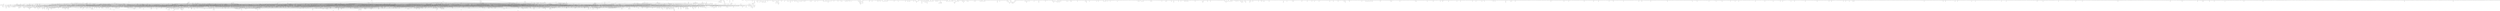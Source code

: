 graph graph_4101n_3001e {
  1;
  2;
  3;
  4;
  5;
  6;
  7;
  8;
  9;
  10;
  11;
  12;
  13;
  14;
  15;
  16;
  17;
  18;
  19;
  20;
  21;
  22;
  23;
  24;
  25;
  26;
  27;
  28;
  29;
  30;
  31;
  32;
  33;
  34;
  35;
  36;
  37;
  38;
  39;
  40;
  41;
  42;
  43;
  44;
  45;
  46;
  47;
  48;
  49;
  50;
  51;
  52;
  53;
  54;
  55;
  56;
  57;
  58;
  59;
  60;
  61;
  62;
  63;
  64;
  65;
  66;
  67;
  68;
  69;
  70;
  71;
  72;
  73;
  74;
  75;
  76;
  77;
  78;
  79;
  80;
  81;
  82;
  83;
  84;
  85;
  86;
  87;
  88;
  89;
  90;
  91;
  92;
  93;
  94;
  95;
  96;
  97;
  98;
  99;
  100;
  101;
  102;
  103;
  104;
  105;
  106;
  107;
  108;
  109;
  110;
  111;
  112;
  113;
  114;
  115;
  116;
  117;
  118;
  119;
  120;
  121;
  122;
  123;
  124;
  125;
  126;
  127;
  128;
  129;
  130;
  131;
  132;
  133;
  134;
  135;
  136;
  137;
  138;
  139;
  140;
  141;
  142;
  143;
  144;
  145;
  146;
  147;
  148;
  149;
  150;
  151;
  152;
  153;
  154;
  155;
  156;
  157;
  158;
  159;
  160;
  161;
  162;
  163;
  164;
  165;
  166;
  167;
  168;
  169;
  170;
  171;
  172;
  173;
  174;
  175;
  176;
  177;
  178;
  179;
  180;
  181;
  182;
  183;
  184;
  185;
  186;
  187;
  188;
  189;
  190;
  191;
  192;
  193;
  194;
  195;
  196;
  197;
  198;
  199;
  200;
  201;
  202;
  203;
  204;
  205;
  206;
  207;
  208;
  209;
  210;
  211;
  212;
  213;
  214;
  215;
  216;
  217;
  218;
  219;
  220;
  221;
  222;
  223;
  224;
  225;
  226;
  227;
  228;
  229;
  230;
  231;
  232;
  233;
  234;
  235;
  236;
  237;
  238;
  239;
  240;
  241;
  242;
  243;
  244;
  245;
  246;
  247;
  248;
  249;
  250;
  251;
  252;
  253;
  254;
  255;
  256;
  257;
  258;
  259;
  260;
  261;
  262;
  263;
  264;
  265;
  266;
  267;
  268;
  269;
  270;
  271;
  272;
  273;
  274;
  275;
  276;
  277;
  278;
  279;
  280;
  281;
  282;
  283;
  284;
  285;
  286;
  287;
  288;
  289;
  290;
  291;
  292;
  293;
  294;
  295;
  296;
  297;
  298;
  299;
  300;
  301;
  302;
  303;
  304;
  305;
  306;
  307;
  308;
  309;
  310;
  311;
  312;
  313;
  314;
  315;
  316;
  317;
  318;
  319;
  320;
  321;
  322;
  323;
  324;
  325;
  326;
  327;
  328;
  329;
  330;
  331;
  332;
  333;
  334;
  335;
  336;
  337;
  338;
  339;
  340;
  341;
  342;
  343;
  344;
  345;
  346;
  347;
  348;
  349;
  350;
  351;
  352;
  353;
  354;
  355;
  356;
  357;
  358;
  359;
  360;
  361;
  362;
  363;
  364;
  365;
  366;
  367;
  368;
  369;
  370;
  371;
  372;
  373;
  374;
  375;
  376;
  377;
  378;
  379;
  380;
  381;
  382;
  383;
  384;
  385;
  386;
  387;
  388;
  389;
  390;
  391;
  392;
  393;
  394;
  395;
  396;
  397;
  398;
  399;
  400;
  401;
  402;
  403;
  404;
  405;
  406;
  407;
  408;
  409;
  410;
  411;
  412;
  413;
  414;
  415;
  416;
  417;
  418;
  419;
  420;
  421;
  422;
  423;
  424;
  425;
  426;
  427;
  428;
  429;
  430;
  431;
  432;
  433;
  434;
  435;
  436;
  437;
  438;
  439;
  440;
  441;
  442;
  443;
  444;
  445;
  446;
  447;
  448;
  449;
  450;
  451;
  452;
  453;
  454;
  455;
  456;
  457;
  458;
  459;
  460;
  461;
  462;
  463;
  464;
  465;
  466;
  467;
  468;
  469;
  470;
  471;
  472;
  473;
  474;
  475;
  476;
  477;
  478;
  479;
  480;
  481;
  482;
  483;
  484;
  485;
  486;
  487;
  488;
  489;
  490;
  491;
  492;
  493;
  494;
  495;
  496;
  497;
  498;
  499;
  500;
  501;
  502;
  503;
  504;
  505;
  506;
  507;
  508;
  509;
  510;
  511;
  512;
  513;
  514;
  515;
  516;
  517;
  518;
  519;
  520;
  521;
  522;
  523;
  524;
  525;
  526;
  527;
  528;
  529;
  530;
  531;
  532;
  533;
  534;
  535;
  536;
  537;
  538;
  539;
  540;
  541;
  542;
  543;
  544;
  545;
  546;
  547;
  548;
  549;
  550;
  551;
  552;
  553;
  554;
  555;
  556;
  557;
  558;
  559;
  560;
  561;
  562;
  563;
  564;
  565;
  566;
  567;
  568;
  569;
  570;
  571;
  572;
  573;
  574;
  575;
  576;
  577;
  578;
  579;
  580;
  581;
  582;
  583;
  584;
  585;
  586;
  587;
  588;
  589;
  590;
  591;
  592;
  593;
  594;
  595;
  596;
  597;
  598;
  599;
  600;
  601;
  602;
  603;
  604;
  605;
  606;
  607;
  608;
  609;
  610;
  611;
  612;
  613;
  614;
  615;
  616;
  617;
  618;
  619;
  620;
  621;
  622;
  623;
  624;
  625;
  626;
  627;
  628;
  629;
  630;
  631;
  632;
  633;
  634;
  635;
  636;
  637;
  638;
  639;
  640;
  641;
  642;
  643;
  644;
  645;
  646;
  647;
  648;
  649;
  650;
  651;
  652;
  653;
  654;
  655;
  656;
  657;
  658;
  659;
  660;
  661;
  662;
  663;
  664;
  665;
  666;
  667;
  668;
  669;
  670;
  671;
  672;
  673;
  674;
  675;
  676;
  677;
  678;
  679;
  680;
  681;
  682;
  683;
  684;
  685;
  686;
  687;
  688;
  689;
  690;
  691;
  692;
  693;
  694;
  695;
  696;
  697;
  698;
  699;
  700;
  701;
  702;
  703;
  704;
  705;
  706;
  707;
  708;
  709;
  710;
  711;
  712;
  713;
  714;
  715;
  716;
  717;
  718;
  719;
  720;
  721;
  722;
  723;
  724;
  725;
  726;
  727;
  728;
  729;
  730;
  731;
  732;
  733;
  734;
  735;
  736;
  737;
  738;
  739;
  740;
  741;
  742;
  743;
  744;
  745;
  746;
  747;
  748;
  749;
  750;
  751;
  752;
  753;
  754;
  755;
  756;
  757;
  758;
  759;
  760;
  761;
  762;
  763;
  764;
  765;
  766;
  767;
  768;
  769;
  770;
  771;
  772;
  773;
  774;
  775;
  776;
  777;
  778;
  779;
  780;
  781;
  782;
  783;
  784;
  785;
  786;
  787;
  788;
  789;
  790;
  791;
  792;
  793;
  794;
  795;
  796;
  797;
  798;
  799;
  800;
  801;
  802;
  803;
  804;
  805;
  806;
  807;
  808;
  809;
  810;
  811;
  812;
  813;
  814;
  815;
  816;
  817;
  818;
  819;
  820;
  821;
  822;
  823;
  824;
  825;
  826;
  827;
  828;
  829;
  830;
  831;
  832;
  833;
  834;
  835;
  836;
  837;
  838;
  839;
  840;
  841;
  842;
  843;
  844;
  845;
  846;
  847;
  848;
  849;
  850;
  851;
  852;
  853;
  854;
  855;
  856;
  857;
  858;
  859;
  860;
  861;
  862;
  863;
  864;
  865;
  866;
  867;
  868;
  869;
  870;
  871;
  872;
  873;
  874;
  875;
  876;
  877;
  878;
  879;
  880;
  881;
  882;
  883;
  884;
  885;
  886;
  887;
  888;
  889;
  890;
  891;
  892;
  893;
  894;
  895;
  896;
  897;
  898;
  899;
  900;
  901;
  902;
  903;
  904;
  905;
  906;
  907;
  908;
  909;
  910;
  911;
  912;
  913;
  914;
  915;
  916;
  917;
  918;
  919;
  920;
  921;
  922;
  923;
  924;
  925;
  926;
  927;
  928;
  929;
  930;
  931;
  932;
  933;
  934;
  935;
  936;
  937;
  938;
  939;
  940;
  941;
  942;
  943;
  944;
  945;
  946;
  947;
  948;
  949;
  950;
  951;
  952;
  953;
  954;
  955;
  956;
  957;
  958;
  959;
  960;
  961;
  962;
  963;
  964;
  965;
  966;
  967;
  968;
  969;
  970;
  971;
  972;
  973;
  974;
  975;
  976;
  977;
  978;
  979;
  980;
  981;
  982;
  983;
  984;
  985;
  986;
  987;
  988;
  989;
  990;
  991;
  992;
  993;
  994;
  995;
  996;
  997;
  998;
  999;
  1000;
  1001;
  1002;
  1003;
  1004;
  1005;
  1006;
  1007;
  1008;
  1009;
  1010;
  1011;
  1012;
  1013;
  1014;
  1015;
  1016;
  1017;
  1018;
  1019;
  1020;
  1021;
  1022;
  1023;
  1024;
  1025;
  1026;
  1027;
  1028;
  1029;
  1030;
  1031;
  1032;
  1033;
  1034;
  1035;
  1036;
  1037;
  1038;
  1039;
  1040;
  1041;
  1042;
  1043;
  1044;
  1045;
  1046;
  1047;
  1048;
  1049;
  1050;
  1051;
  1052;
  1053;
  1054;
  1055;
  1056;
  1057;
  1058;
  1059;
  1060;
  1061;
  1062;
  1063;
  1064;
  1065;
  1066;
  1067;
  1068;
  1069;
  1070;
  1071;
  1072;
  1073;
  1074;
  1075;
  1076;
  1077;
  1078;
  1079;
  1080;
  1081;
  1082;
  1083;
  1084;
  1085;
  1086;
  1087;
  1088;
  1089;
  1090;
  1091;
  1092;
  1093;
  1094;
  1095;
  1096;
  1097;
  1098;
  1099;
  1100;
  1101;
  1102;
  1103;
  1104;
  1105;
  1106;
  1107;
  1108;
  1109;
  1110;
  1111;
  1112;
  1113;
  1114;
  1115;
  1116;
  1117;
  1118;
  1119;
  1120;
  1121;
  1122;
  1123;
  1124;
  1125;
  1126;
  1127;
  1128;
  1129;
  1130;
  1131;
  1132;
  1133;
  1134;
  1135;
  1136;
  1137;
  1138;
  1139;
  1140;
  1141;
  1142;
  1143;
  1144;
  1145;
  1146;
  1147;
  1148;
  1149;
  1150;
  1151;
  1152;
  1153;
  1154;
  1155;
  1156;
  1157;
  1158;
  1159;
  1160;
  1161;
  1162;
  1163;
  1164;
  1165;
  1166;
  1167;
  1168;
  1169;
  1170;
  1171;
  1172;
  1173;
  1174;
  1175;
  1176;
  1177;
  1178;
  1179;
  1180;
  1181;
  1182;
  1183;
  1184;
  1185;
  1186;
  1187;
  1188;
  1189;
  1190;
  1191;
  1192;
  1193;
  1194;
  1195;
  1196;
  1197;
  1198;
  1199;
  1200;
  1201;
  1202;
  1203;
  1204;
  1205;
  1206;
  1207;
  1208;
  1209;
  1210;
  1211;
  1212;
  1213;
  1214;
  1215;
  1216;
  1217;
  1218;
  1219;
  1220;
  1221;
  1222;
  1223;
  1224;
  1225;
  1226;
  1227;
  1228;
  1229;
  1230;
  1231;
  1232;
  1233;
  1234;
  1235;
  1236;
  1237;
  1238;
  1239;
  1240;
  1241;
  1242;
  1243;
  1244;
  1245;
  1246;
  1247;
  1248;
  1249;
  1250;
  1251;
  1252;
  1253;
  1254;
  1255;
  1256;
  1257;
  1258;
  1259;
  1260;
  1261;
  1262;
  1263;
  1264;
  1265;
  1266;
  1267;
  1268;
  1269;
  1270;
  1271;
  1272;
  1273;
  1274;
  1275;
  1276;
  1277;
  1278;
  1279;
  1280;
  1281;
  1282;
  1283;
  1284;
  1285;
  1286;
  1287;
  1288;
  1289;
  1290;
  1291;
  1292;
  1293;
  1294;
  1295;
  1296;
  1297;
  1298;
  1299;
  1300;
  1301;
  1302;
  1303;
  1304;
  1305;
  1306;
  1307;
  1308;
  1309;
  1310;
  1311;
  1312;
  1313;
  1314;
  1315;
  1316;
  1317;
  1318;
  1319;
  1320;
  1321;
  1322;
  1323;
  1324;
  1325;
  1326;
  1327;
  1328;
  1329;
  1330;
  1331;
  1332;
  1333;
  1334;
  1335;
  1336;
  1337;
  1338;
  1339;
  1340;
  1341;
  1342;
  1343;
  1344;
  1345;
  1346;
  1347;
  1348;
  1349;
  1350;
  1351;
  1352;
  1353;
  1354;
  1355;
  1356;
  1357;
  1358;
  1359;
  1360;
  1361;
  1362;
  1363;
  1364;
  1365;
  1366;
  1367;
  1368;
  1369;
  1370;
  1371;
  1372;
  1373;
  1374;
  1375;
  1376;
  1377;
  1378;
  1379;
  1380;
  1381;
  1382;
  1383;
  1384;
  1385;
  1386;
  1387;
  1388;
  1389;
  1390;
  1391;
  1392;
  1393;
  1394;
  1395;
  1396;
  1397;
  1398;
  1399;
  1400;
  1401;
  1402;
  1403;
  1404;
  1405;
  1406;
  1407;
  1408;
  1409;
  1410;
  1411;
  1412;
  1413;
  1414;
  1415;
  1416;
  1417;
  1418;
  1419;
  1420;
  1421;
  1422;
  1423;
  1424;
  1425;
  1426;
  1427;
  1428;
  1429;
  1430;
  1431;
  1432;
  1433;
  1434;
  1435;
  1436;
  1437;
  1438;
  1439;
  1440;
  1441;
  1442;
  1443;
  1444;
  1445;
  1446;
  1447;
  1448;
  1449;
  1450;
  1451;
  1452;
  1453;
  1454;
  1455;
  1456;
  1457;
  1458;
  1459;
  1460;
  1461;
  1462;
  1463;
  1464;
  1465;
  1466;
  1467;
  1468;
  1469;
  1470;
  1471;
  1472;
  1473;
  1474;
  1475;
  1476;
  1477;
  1478;
  1479;
  1480;
  1481;
  1482;
  1483;
  1484;
  1485;
  1486;
  1487;
  1488;
  1489;
  1490;
  1491;
  1492;
  1493;
  1494;
  1495;
  1496;
  1497;
  1498;
  1499;
  1500;
  1501;
  1502;
  1503;
  1504;
  1505;
  1506;
  1507;
  1508;
  1509;
  1510;
  1511;
  1512;
  1513;
  1514;
  1515;
  1516;
  1517;
  1518;
  1519;
  1520;
  1521;
  1522;
  1523;
  1524;
  1525;
  1526;
  1527;
  1528;
  1529;
  1530;
  1531;
  1532;
  1533;
  1534;
  1535;
  1536;
  1537;
  1538;
  1539;
  1540;
  1541;
  1542;
  1543;
  1544;
  1545;
  1546;
  1547;
  1548;
  1549;
  1550;
  1551;
  1552;
  1553;
  1554;
  1555;
  1556;
  1557;
  1558;
  1559;
  1560;
  1561;
  1562;
  1563;
  1564;
  1565;
  1566;
  1567;
  1568;
  1569;
  1570;
  1571;
  1572;
  1573;
  1574;
  1575;
  1576;
  1577;
  1578;
  1579;
  1580;
  1581;
  1582;
  1583;
  1584;
  1585;
  1586;
  1587;
  1588;
  1589;
  1590;
  1591;
  1592;
  1593;
  1594;
  1595;
  1596;
  1597;
  1598;
  1599;
  1600;
  1601;
  1602;
  1603;
  1604;
  1605;
  1606;
  1607;
  1608;
  1609;
  1610;
  1611;
  1612;
  1613;
  1614;
  1615;
  1616;
  1617;
  1618;
  1619;
  1620;
  1621;
  1622;
  1623;
  1624;
  1625;
  1626;
  1627;
  1628;
  1629;
  1630;
  1631;
  1632;
  1633;
  1634;
  1635;
  1636;
  1637;
  1638;
  1639;
  1640;
  1641;
  1642;
  1643;
  1644;
  1645;
  1646;
  1647;
  1648;
  1649;
  1650;
  1651;
  1652;
  1653;
  1654;
  1655;
  1656;
  1657;
  1658;
  1659;
  1660;
  1661;
  1662;
  1663;
  1664;
  1665;
  1666;
  1667;
  1668;
  1669;
  1670;
  1671;
  1672;
  1673;
  1674;
  1675;
  1676;
  1677;
  1678;
  1679;
  1680;
  1681;
  1682;
  1683;
  1684;
  1685;
  1686;
  1687;
  1688;
  1689;
  1690;
  1691;
  1692;
  1693;
  1694;
  1695;
  1696;
  1697;
  1698;
  1699;
  1700;
  1701;
  1702;
  1703;
  1704;
  1705;
  1706;
  1707;
  1708;
  1709;
  1710;
  1711;
  1712;
  1713;
  1714;
  1715;
  1716;
  1717;
  1718;
  1719;
  1720;
  1721;
  1722;
  1723;
  1724;
  1725;
  1726;
  1727;
  1728;
  1729;
  1730;
  1731;
  1732;
  1733;
  1734;
  1735;
  1736;
  1737;
  1738;
  1739;
  1740;
  1741;
  1742;
  1743;
  1744;
  1745;
  1746;
  1747;
  1748;
  1749;
  1750;
  1751;
  1752;
  1753;
  1754;
  1755;
  1756;
  1757;
  1758;
  1759;
  1760;
  1761;
  1762;
  1763;
  1764;
  1765;
  1766;
  1767;
  1768;
  1769;
  1770;
  1771;
  1772;
  1773;
  1774;
  1775;
  1776;
  1777;
  1778;
  1779;
  1780;
  1781;
  1782;
  1783;
  1784;
  1785;
  1786;
  1787;
  1788;
  1789;
  1790;
  1791;
  1792;
  1793;
  1794;
  1795;
  1796;
  1797;
  1798;
  1799;
  1800;
  1801;
  1802;
  1803;
  1804;
  1805;
  1806;
  1807;
  1808;
  1809;
  1810;
  1811;
  1812;
  1813;
  1814;
  1815;
  1816;
  1817;
  1818;
  1819;
  1820;
  1821;
  1822;
  1823;
  1824;
  1825;
  1826;
  1827;
  1828;
  1829;
  1830;
  1831;
  1832;
  1833;
  1834;
  1835;
  1836;
  1837;
  1838;
  1839;
  1840;
  1841;
  1842;
  1843;
  1844;
  1845;
  1846;
  1847;
  1848;
  1849;
  1850;
  1851;
  1852;
  1853;
  1854;
  1855;
  1856;
  1857;
  1858;
  1859;
  1860;
  1861;
  1862;
  1863;
  1864;
  1865;
  1866;
  1867;
  1868;
  1869;
  1870;
  1871;
  1872;
  1873;
  1874;
  1875;
  1876;
  1877;
  1878;
  1879;
  1880;
  1881;
  1882;
  1883;
  1884;
  1885;
  1886;
  1887;
  1888;
  1889;
  1890;
  1891;
  1892;
  1893;
  1894;
  1895;
  1896;
  1897;
  1898;
  1899;
  1900;
  1901;
  1902;
  1903;
  1904;
  1905;
  1906;
  1907;
  1908;
  1909;
  1910;
  1911;
  1912;
  1913;
  1914;
  1915;
  1916;
  1917;
  1918;
  1919;
  1920;
  1921;
  1922;
  1923;
  1924;
  1925;
  1926;
  1927;
  1928;
  1929;
  1930;
  1931;
  1932;
  1933;
  1934;
  1935;
  1936;
  1937;
  1938;
  1939;
  1940;
  1941;
  1942;
  1943;
  1944;
  1945;
  1946;
  1947;
  1948;
  1949;
  1950;
  1951;
  1952;
  1953;
  1954;
  1955;
  1956;
  1957;
  1958;
  1959;
  1960;
  1961;
  1962;
  1963;
  1964;
  1965;
  1966;
  1967;
  1968;
  1969;
  1970;
  1971;
  1972;
  1973;
  1974;
  1975;
  1976;
  1977;
  1978;
  1979;
  1980;
  1981;
  1982;
  1983;
  1984;
  1985;
  1986;
  1987;
  1988;
  1989;
  1990;
  1991;
  1992;
  1993;
  1994;
  1995;
  1996;
  1997;
  1998;
  1999;
  2000;
  2001;
  2002;
  2003;
  2004;
  2005;
  2006;
  2007;
  2008;
  2009;
  2010;
  2011;
  2012;
  2013;
  2014;
  2015;
  2016;
  2017;
  2018;
  2019;
  2020;
  2021;
  2022;
  2023;
  2024;
  2025;
  2026;
  2027;
  2028;
  2029;
  2030;
  2031;
  2032;
  2033;
  2034;
  2035;
  2036;
  2037;
  2038;
  2039;
  2040;
  2041;
  2042;
  2043;
  2044;
  2045;
  2046;
  2047;
  2048;
  2049;
  2050;
  2051;
  2052;
  2053;
  2054;
  2055;
  2056;
  2057;
  2058;
  2059;
  2060;
  2061;
  2062;
  2063;
  2064;
  2065;
  2066;
  2067;
  2068;
  2069;
  2070;
  2071;
  2072;
  2073;
  2074;
  2075;
  2076;
  2077;
  2078;
  2079;
  2080;
  2081;
  2082;
  2083;
  2084;
  2085;
  2086;
  2087;
  2088;
  2089;
  2090;
  2091;
  2092;
  2093;
  2094;
  2095;
  2096;
  2097;
  2098;
  2099;
  2100;
  2101;
  2102;
  2103;
  2104;
  2105;
  2106;
  2107;
  2108;
  2109;
  2110;
  2111;
  2112;
  2113;
  2114;
  2115;
  2116;
  2117;
  2118;
  2119;
  2120;
  2121;
  2122;
  2123;
  2124;
  2125;
  2126;
  2127;
  2128;
  2129;
  2130;
  2131;
  2132;
  2133;
  2134;
  2135;
  2136;
  2137;
  2138;
  2139;
  2140;
  2141;
  2142;
  2143;
  2144;
  2145;
  2146;
  2147;
  2148;
  2149;
  2150;
  2151;
  2152;
  2153;
  2154;
  2155;
  2156;
  2157;
  2158;
  2159;
  2160;
  2161;
  2162;
  2163;
  2164;
  2165;
  2166;
  2167;
  2168;
  2169;
  2170;
  2171;
  2172;
  2173;
  2174;
  2175;
  2176;
  2177;
  2178;
  2179;
  2180;
  2181;
  2182;
  2183;
  2184;
  2185;
  2186;
  2187;
  2188;
  2189;
  2190;
  2191;
  2192;
  2193;
  2194;
  2195;
  2196;
  2197;
  2198;
  2199;
  2200;
  2201;
  2202;
  2203;
  2204;
  2205;
  2206;
  2207;
  2208;
  2209;
  2210;
  2211;
  2212;
  2213;
  2214;
  2215;
  2216;
  2217;
  2218;
  2219;
  2220;
  2221;
  2222;
  2223;
  2224;
  2225;
  2226;
  2227;
  2228;
  2229;
  2230;
  2231;
  2232;
  2233;
  2234;
  2235;
  2236;
  2237;
  2238;
  2239;
  2240;
  2241;
  2242;
  2243;
  2244;
  2245;
  2246;
  2247;
  2248;
  2249;
  2250;
  2251;
  2252;
  2253;
  2254;
  2255;
  2256;
  2257;
  2258;
  2259;
  2260;
  2261;
  2262;
  2263;
  2264;
  2265;
  2266;
  2267;
  2268;
  2269;
  2270;
  2271;
  2272;
  2273;
  2274;
  2275;
  2276;
  2277;
  2278;
  2279;
  2280;
  2281;
  2282;
  2283;
  2284;
  2285;
  2286;
  2287;
  2288;
  2289;
  2290;
  2291;
  2292;
  2293;
  2294;
  2295;
  2296;
  2297;
  2298;
  2299;
  2300;
  2301;
  2302;
  2303;
  2304;
  2305;
  2306;
  2307;
  2308;
  2309;
  2310;
  2311;
  2312;
  2313;
  2314;
  2315;
  2316;
  2317;
  2318;
  2319;
  2320;
  2321;
  2322;
  2323;
  2324;
  2325;
  2326;
  2327;
  2328;
  2329;
  2330;
  2331;
  2332;
  2333;
  2334;
  2335;
  2336;
  2337;
  2338;
  2339;
  2340;
  2341;
  2342;
  2343;
  2344;
  2345;
  2346;
  2347;
  2348;
  2349;
  2350;
  2351;
  2352;
  2353;
  2354;
  2355;
  2356;
  2357;
  2358;
  2359;
  2360;
  2361;
  2362;
  2363;
  2364;
  2365;
  2366;
  2367;
  2368;
  2369;
  2370;
  2371;
  2372;
  2373;
  2374;
  2375;
  2376;
  2377;
  2378;
  2379;
  2380;
  2381;
  2382;
  2383;
  2384;
  2385;
  2386;
  2387;
  2388;
  2389;
  2390;
  2391;
  2392;
  2393;
  2394;
  2395;
  2396;
  2397;
  2398;
  2399;
  2400;
  2401;
  2402;
  2403;
  2404;
  2405;
  2406;
  2407;
  2408;
  2409;
  2410;
  2411;
  2412;
  2413;
  2414;
  2415;
  2416;
  2417;
  2418;
  2419;
  2420;
  2421;
  2422;
  2423;
  2424;
  2425;
  2426;
  2427;
  2428;
  2429;
  2430;
  2431;
  2432;
  2433;
  2434;
  2435;
  2436;
  2437;
  2438;
  2439;
  2440;
  2441;
  2442;
  2443;
  2444;
  2445;
  2446;
  2447;
  2448;
  2449;
  2450;
  2451;
  2452;
  2453;
  2454;
  2455;
  2456;
  2457;
  2458;
  2459;
  2460;
  2461;
  2462;
  2463;
  2464;
  2465;
  2466;
  2467;
  2468;
  2469;
  2470;
  2471;
  2472;
  2473;
  2474;
  2475;
  2476;
  2477;
  2478;
  2479;
  2480;
  2481;
  2482;
  2483;
  2484;
  2485;
  2486;
  2487;
  2488;
  2489;
  2490;
  2491;
  2492;
  2493;
  2494;
  2495;
  2496;
  2497;
  2498;
  2499;
  2500;
  2501;
  2502;
  2503;
  2504;
  2505;
  2506;
  2507;
  2508;
  2509;
  2510;
  2511;
  2512;
  2513;
  2514;
  2515;
  2516;
  2517;
  2518;
  2519;
  2520;
  2521;
  2522;
  2523;
  2524;
  2525;
  2526;
  2527;
  2528;
  2529;
  2530;
  2531;
  2532;
  2533;
  2534;
  2535;
  2536;
  2537;
  2538;
  2539;
  2540;
  2541;
  2542;
  2543;
  2544;
  2545;
  2546;
  2547;
  2548;
  2549;
  2550;
  2551;
  2552;
  2553;
  2554;
  2555;
  2556;
  2557;
  2558;
  2559;
  2560;
  2561;
  2562;
  2563;
  2564;
  2565;
  2566;
  2567;
  2568;
  2569;
  2570;
  2571;
  2572;
  2573;
  2574;
  2575;
  2576;
  2577;
  2578;
  2579;
  2580;
  2581;
  2582;
  2583;
  2584;
  2585;
  2586;
  2587;
  2588;
  2589;
  2590;
  2591;
  2592;
  2593;
  2594;
  2595;
  2596;
  2597;
  2598;
  2599;
  2600;
  2601;
  2602;
  2603;
  2604;
  2605;
  2606;
  2607;
  2608;
  2609;
  2610;
  2611;
  2612;
  2613;
  2614;
  2615;
  2616;
  2617;
  2618;
  2619;
  2620;
  2621;
  2622;
  2623;
  2624;
  2625;
  2626;
  2627;
  2628;
  2629;
  2630;
  2631;
  2632;
  2633;
  2634;
  2635;
  2636;
  2637;
  2638;
  2639;
  2640;
  2641;
  2642;
  2643;
  2644;
  2645;
  2646;
  2647;
  2648;
  2649;
  2650;
  2651;
  2652;
  2653;
  2654;
  2655;
  2656;
  2657;
  2658;
  2659;
  2660;
  2661;
  2662;
  2663;
  2664;
  2665;
  2666;
  2667;
  2668;
  2669;
  2670;
  2671;
  2672;
  2673;
  2674;
  2675;
  2676;
  2677;
  2678;
  2679;
  2680;
  2681;
  2682;
  2683;
  2684;
  2685;
  2686;
  2687;
  2688;
  2689;
  2690;
  2691;
  2692;
  2693;
  2694;
  2695;
  2696;
  2697;
  2698;
  2699;
  2700;
  2701;
  2702;
  2703;
  2704;
  2705;
  2706;
  2707;
  2708;
  2709;
  2710;
  2711;
  2712;
  2713;
  2714;
  2715;
  2716;
  2717;
  2718;
  2719;
  2720;
  2721;
  2722;
  2723;
  2724;
  2725;
  2726;
  2727;
  2728;
  2729;
  2730;
  2731;
  2732;
  2733;
  2734;
  2735;
  2736;
  2737;
  2738;
  2739;
  2740;
  2741;
  2742;
  2743;
  2744;
  2745;
  2746;
  2747;
  2748;
  2749;
  2750;
  2751;
  2752;
  2753;
  2754;
  2755;
  2756;
  2757;
  2758;
  2759;
  2760;
  2761;
  2762;
  2763;
  2764;
  2765;
  2766;
  2767;
  2768;
  2769;
  2770;
  2771;
  2772;
  2773;
  2774;
  2775;
  2776;
  2777;
  2778;
  2779;
  2780;
  2781;
  2782;
  2783;
  2784;
  2785;
  2786;
  2787;
  2788;
  2789;
  2790;
  2791;
  2792;
  2793;
  2794;
  2795;
  2796;
  2797;
  2798;
  2799;
  2800;
  2801;
  2802;
  2803;
  2804;
  2805;
  2806;
  2807;
  2808;
  2809;
  2810;
  2811;
  2812;
  2813;
  2814;
  2815;
  2816;
  2817;
  2818;
  2819;
  2820;
  2821;
  2822;
  2823;
  2824;
  2825;
  2826;
  2827;
  2828;
  2829;
  2830;
  2831;
  2832;
  2833;
  2834;
  2835;
  2836;
  2837;
  2838;
  2839;
  2840;
  2841;
  2842;
  2843;
  2844;
  2845;
  2846;
  2847;
  2848;
  2849;
  2850;
  2851;
  2852;
  2853;
  2854;
  2855;
  2856;
  2857;
  2858;
  2859;
  2860;
  2861;
  2862;
  2863;
  2864;
  2865;
  2866;
  2867;
  2868;
  2869;
  2870;
  2871;
  2872;
  2873;
  2874;
  2875;
  2876;
  2877;
  2878;
  2879;
  2880;
  2881;
  2882;
  2883;
  2884;
  2885;
  2886;
  2887;
  2888;
  2889;
  2890;
  2891;
  2892;
  2893;
  2894;
  2895;
  2896;
  2897;
  2898;
  2899;
  2900;
  2901;
  2902;
  2903;
  2904;
  2905;
  2906;
  2907;
  2908;
  2909;
  2910;
  2911;
  2912;
  2913;
  2914;
  2915;
  2916;
  2917;
  2918;
  2919;
  2920;
  2921;
  2922;
  2923;
  2924;
  2925;
  2926;
  2927;
  2928;
  2929;
  2930;
  2931;
  2932;
  2933;
  2934;
  2935;
  2936;
  2937;
  2938;
  2939;
  2940;
  2941;
  2942;
  2943;
  2944;
  2945;
  2946;
  2947;
  2948;
  2949;
  2950;
  2951;
  2952;
  2953;
  2954;
  2955;
  2956;
  2957;
  2958;
  2959;
  2960;
  2961;
  2962;
  2963;
  2964;
  2965;
  2966;
  2967;
  2968;
  2969;
  2970;
  2971;
  2972;
  2973;
  2974;
  2975;
  2976;
  2977;
  2978;
  2979;
  2980;
  2981;
  2982;
  2983;
  2984;
  2985;
  2986;
  2987;
  2988;
  2989;
  2990;
  2991;
  2992;
  2993;
  2994;
  2995;
  2996;
  2997;
  2998;
  2999;
  3000;
  3001;
  3002;
  3003;
  3004;
  3005;
  3006;
  3007;
  3008;
  3009;
  3010;
  3011;
  3012;
  3013;
  3014;
  3015;
  3016;
  3017;
  3018;
  3019;
  3020;
  3021;
  3022;
  3023;
  3024;
  3025;
  3026;
  3027;
  3028;
  3029;
  3030;
  3031;
  3032;
  3033;
  3034;
  3035;
  3036;
  3037;
  3038;
  3039;
  3040;
  3041;
  3042;
  3043;
  3044;
  3045;
  3046;
  3047;
  3048;
  3049;
  3050;
  3051;
  3052;
  3053;
  3054;
  3055;
  3056;
  3057;
  3058;
  3059;
  3060;
  3061;
  3062;
  3063;
  3064;
  3065;
  3066;
  3067;
  3068;
  3069;
  3070;
  3071;
  3072;
  3073;
  3074;
  3075;
  3076;
  3077;
  3078;
  3079;
  3080;
  3081;
  3082;
  3083;
  3084;
  3085;
  3086;
  3087;
  3088;
  3089;
  3090;
  3091;
  3092;
  3093;
  3094;
  3095;
  3096;
  3097;
  3098;
  3099;
  3100;
  3101;
  3102;
  3103;
  3104;
  3105;
  3106;
  3107;
  3108;
  3109;
  3110;
  3111;
  3112;
  3113;
  3114;
  3115;
  3116;
  3117;
  3118;
  3119;
  3120;
  3121;
  3122;
  3123;
  3124;
  3125;
  3126;
  3127;
  3128;
  3129;
  3130;
  3131;
  3132;
  3133;
  3134;
  3135;
  3136;
  3137;
  3138;
  3139;
  3140;
  3141;
  3142;
  3143;
  3144;
  3145;
  3146;
  3147;
  3148;
  3149;
  3150;
  3151;
  3152;
  3153;
  3154;
  3155;
  3156;
  3157;
  3158;
  3159;
  3160;
  3161;
  3162;
  3163;
  3164;
  3165;
  3166;
  3167;
  3168;
  3169;
  3170;
  3171;
  3172;
  3173;
  3174;
  3175;
  3176;
  3177;
  3178;
  3179;
  3180;
  3181;
  3182;
  3183;
  3184;
  3185;
  3186;
  3187;
  3188;
  3189;
  3190;
  3191;
  3192;
  3193;
  3194;
  3195;
  3196;
  3197;
  3198;
  3199;
  3200;
  3201;
  3202;
  3203;
  3204;
  3205;
  3206;
  3207;
  3208;
  3209;
  3210;
  3211;
  3212;
  3213;
  3214;
  3215;
  3216;
  3217;
  3218;
  3219;
  3220;
  3221;
  3222;
  3223;
  3224;
  3225;
  3226;
  3227;
  3228;
  3229;
  3230;
  3231;
  3232;
  3233;
  3234;
  3235;
  3236;
  3237;
  3238;
  3239;
  3240;
  3241;
  3242;
  3243;
  3244;
  3245;
  3246;
  3247;
  3248;
  3249;
  3250;
  3251;
  3252;
  3253;
  3254;
  3255;
  3256;
  3257;
  3258;
  3259;
  3260;
  3261;
  3262;
  3263;
  3264;
  3265;
  3266;
  3267;
  3268;
  3269;
  3270;
  3271;
  3272;
  3273;
  3274;
  3275;
  3276;
  3277;
  3278;
  3279;
  3280;
  3281;
  3282;
  3283;
  3284;
  3285;
  3286;
  3287;
  3288;
  3289;
  3290;
  3291;
  3292;
  3293;
  3294;
  3295;
  3296;
  3297;
  3298;
  3299;
  3300;
  3301;
  3302;
  3303;
  3304;
  3305;
  3306;
  3307;
  3308;
  3309;
  3310;
  3311;
  3312;
  3313;
  3314;
  3315;
  3316;
  3317;
  3318;
  3319;
  3320;
  3321;
  3322;
  3323;
  3324;
  3325;
  3326;
  3327;
  3328;
  3329;
  3330;
  3331;
  3332;
  3333;
  3334;
  3335;
  3336;
  3337;
  3338;
  3339;
  3340;
  3341;
  3342;
  3343;
  3344;
  3345;
  3346;
  3347;
  3348;
  3349;
  3350;
  3351;
  3352;
  3353;
  3354;
  3355;
  3356;
  3357;
  3358;
  3359;
  3360;
  3361;
  3362;
  3363;
  3364;
  3365;
  3366;
  3367;
  3368;
  3369;
  3370;
  3371;
  3372;
  3373;
  3374;
  3375;
  3376;
  3377;
  3378;
  3379;
  3380;
  3381;
  3382;
  3383;
  3384;
  3385;
  3386;
  3387;
  3388;
  3389;
  3390;
  3391;
  3392;
  3393;
  3394;
  3395;
  3396;
  3397;
  3398;
  3399;
  3400;
  3401;
  3402;
  3403;
  3404;
  3405;
  3406;
  3407;
  3408;
  3409;
  3410;
  3411;
  3412;
  3413;
  3414;
  3415;
  3416;
  3417;
  3418;
  3419;
  3420;
  3421;
  3422;
  3423;
  3424;
  3425;
  3426;
  3427;
  3428;
  3429;
  3430;
  3431;
  3432;
  3433;
  3434;
  3435;
  3436;
  3437;
  3438;
  3439;
  3440;
  3441;
  3442;
  3443;
  3444;
  3445;
  3446;
  3447;
  3448;
  3449;
  3450;
  3451;
  3452;
  3453;
  3454;
  3455;
  3456;
  3457;
  3458;
  3459;
  3460;
  3461;
  3462;
  3463;
  3464;
  3465;
  3466;
  3467;
  3468;
  3469;
  3470;
  3471;
  3472;
  3473;
  3474;
  3475;
  3476;
  3477;
  3478;
  3479;
  3480;
  3481;
  3482;
  3483;
  3484;
  3485;
  3486;
  3487;
  3488;
  3489;
  3490;
  3491;
  3492;
  3493;
  3494;
  3495;
  3496;
  3497;
  3498;
  3499;
  3500;
  3501;
  3502;
  3503;
  3504;
  3505;
  3506;
  3507;
  3508;
  3509;
  3510;
  3511;
  3512;
  3513;
  3514;
  3515;
  3516;
  3517;
  3518;
  3519;
  3520;
  3521;
  3522;
  3523;
  3524;
  3525;
  3526;
  3527;
  3528;
  3529;
  3530;
  3531;
  3532;
  3533;
  3534;
  3535;
  3536;
  3537;
  3538;
  3539;
  3540;
  3541;
  3542;
  3543;
  3544;
  3545;
  3546;
  3547;
  3548;
  3549;
  3550;
  3551;
  3552;
  3553;
  3554;
  3555;
  3556;
  3557;
  3558;
  3559;
  3560;
  3561;
  3562;
  3563;
  3564;
  3565;
  3566;
  3567;
  3568;
  3569;
  3570;
  3571;
  3572;
  3573;
  3574;
  3575;
  3576;
  3577;
  3578;
  3579;
  3580;
  3581;
  3582;
  3583;
  3584;
  3585;
  3586;
  3587;
  3588;
  3589;
  3590;
  3591;
  3592;
  3593;
  3594;
  3595;
  3596;
  3597;
  3598;
  3599;
  3600;
  3601;
  3602;
  3603;
  3604;
  3605;
  3606;
  3607;
  3608;
  3609;
  3610;
  3611;
  3612;
  3613;
  3614;
  3615;
  3616;
  3617;
  3618;
  3619;
  3620;
  3621;
  3622;
  3623;
  3624;
  3625;
  3626;
  3627;
  3628;
  3629;
  3630;
  3631;
  3632;
  3633;
  3634;
  3635;
  3636;
  3637;
  3638;
  3639;
  3640;
  3641;
  3642;
  3643;
  3644;
  3645;
  3646;
  3647;
  3648;
  3649;
  3650;
  3651;
  3652;
  3653;
  3654;
  3655;
  3656;
  3657;
  3658;
  3659;
  3660;
  3661;
  3662;
  3663;
  3664;
  3665;
  3666;
  3667;
  3668;
  3669;
  3670;
  3671;
  3672;
  3673;
  3674;
  3675;
  3676;
  3677;
  3678;
  3679;
  3680;
  3681;
  3682;
  3683;
  3684;
  3685;
  3686;
  3687;
  3688;
  3689;
  3690;
  3691;
  3692;
  3693;
  3694;
  3695;
  3696;
  3697;
  3698;
  3699;
  3700;
  3701;
  3702;
  3703;
  3704;
  3705;
  3706;
  3707;
  3708;
  3709;
  3710;
  3711;
  3712;
  3713;
  3714;
  3715;
  3716;
  3717;
  3718;
  3719;
  3720;
  3721;
  3722;
  3723;
  3724;
  3725;
  3726;
  3727;
  3728;
  3729;
  3730;
  3731;
  3732;
  3733;
  3734;
  3735;
  3736;
  3737;
  3738;
  3739;
  3740;
  3741;
  3742;
  3743;
  3744;
  3745;
  3746;
  3747;
  3748;
  3749;
  3750;
  3751;
  3752;
  3753;
  3754;
  3755;
  3756;
  3757;
  3758;
  3759;
  3760;
  3761;
  3762;
  3763;
  3764;
  3765;
  3766;
  3767;
  3768;
  3769;
  3770;
  3771;
  3772;
  3773;
  3774;
  3775;
  3776;
  3777;
  3778;
  3779;
  3780;
  3781;
  3782;
  3783;
  3784;
  3785;
  3786;
  3787;
  3788;
  3789;
  3790;
  3791;
  3792;
  3793;
  3794;
  3795;
  3796;
  3797;
  3798;
  3799;
  3800;
  3801;
  3802;
  3803;
  3804;
  3805;
  3806;
  3807;
  3808;
  3809;
  3810;
  3811;
  3812;
  3813;
  3814;
  3815;
  3816;
  3817;
  3818;
  3819;
  3820;
  3821;
  3822;
  3823;
  3824;
  3825;
  3826;
  3827;
  3828;
  3829;
  3830;
  3831;
  3832;
  3833;
  3834;
  3835;
  3836;
  3837;
  3838;
  3839;
  3840;
  3841;
  3842;
  3843;
  3844;
  3845;
  3846;
  3847;
  3848;
  3849;
  3850;
  3851;
  3852;
  3853;
  3854;
  3855;
  3856;
  3857;
  3858;
  3859;
  3860;
  3861;
  3862;
  3863;
  3864;
  3865;
  3866;
  3867;
  3868;
  3869;
  3870;
  3871;
  3872;
  3873;
  3874;
  3875;
  3876;
  3877;
  3878;
  3879;
  3880;
  3881;
  3882;
  3883;
  3884;
  3885;
  3886;
  3887;
  3888;
  3889;
  3890;
  3891;
  3892;
  3893;
  3894;
  3895;
  3896;
  3897;
  3898;
  3899;
  3900;
  3901;
  3902;
  3903;
  3904;
  3905;
  3906;
  3907;
  3908;
  3909;
  3910;
  3911;
  3912;
  3913;
  3914;
  3915;
  3916;
  3917;
  3918;
  3919;
  3920;
  3921;
  3922;
  3923;
  3924;
  3925;
  3926;
  3927;
  3928;
  3929;
  3930;
  3931;
  3932;
  3933;
  3934;
  3935;
  3936;
  3937;
  3938;
  3939;
  3940;
  3941;
  3942;
  3943;
  3944;
  3945;
  3946;
  3947;
  3948;
  3949;
  3950;
  3951;
  3952;
  3953;
  3954;
  3955;
  3956;
  3957;
  3958;
  3959;
  3960;
  3961;
  3962;
  3963;
  3964;
  3965;
  3966;
  3967;
  3968;
  3969;
  3970;
  3971;
  3972;
  3973;
  3974;
  3975;
  3976;
  3977;
  3978;
  3979;
  3980;
  3981;
  3982;
  3983;
  3984;
  3985;
  3986;
  3987;
  3988;
  3989;
  3990;
  3991;
  3992;
  3993;
  3994;
  3995;
  3996;
  3997;
  3998;
  3999;
  4000;
  4001;
  4002;
  4003;
  4004;
  4005;
  4006;
  4007;
  4008;
  4009;
  4010;
  4011;
  4012;
  4013;
  4014;
  4015;
  4016;
  4017;
  4018;
  4019;
  4020;
  4021;
  4022;
  4023;
  4024;
  4025;
  4026;
  4027;
  4028;
  4029;
  4030;
  4031;
  4032;
  4033;
  4034;
  4035;
  4036;
  4037;
  4038;
  4039;
  4040;
  4041;
  4042;
  4043;
  4044;
  4045;
  4046;
  4047;
  4048;
  4049;
  4050;
  4051;
  4052;
  4053;
  4054;
  4055;
  4056;
  4057;
  4058;
  4059;
  4060;
  4061;
  4062;
  4063;
  4064;
  4065;
  4066;
  4067;
  4068;
  4069;
  4070;
  4071;
  4072;
  4073;
  4074;
  4075;
  4076;
  4077;
  4078;
  4079;
  4080;
  4081;
  4082;
  4083;
  4084;
  4085;
  4086;
  4087;
  4088;
  4089;
  4090;
  4091;
  4092;
  4093;
  4094;
  4095;
  4096;
  4097;
  4098;
  4099;
  4100;
  4101;
  1651--3707;
  2449--2577;
  980--2577;
  1800--2453;
  544--2453;
  2321--2352;
  3157--3478;
  3386--3478;
  2794--3478;
  3565--4097;
  1868--2314;
  1999--2314;
  442--1794;
  1290--2678;
  78--3002;
  980--3771;
  1619--3771;
  16--3590;
  75--310;
  46--2221;
  375--840;
  46--1320;
  28--1255;
  1066--1255;
  46--1280;
  2864--3224;
  1278--4098;
  49--1561;
  1315--3196;
  95--103;
  82--103;
  43--209;
  108--209;
  755--4028;
  99--344;
  4015--4088;
  27--2193;
  3490--3914;
  1508--3914;
  983--3914;
  1298--3664;
  2895--2915;
  2879--3345;
  941--1622;
  1214--1905;
  835--3299;
  1620--3299;
  93--3725;
  1558--4096;
  1115--2029;
  423--888;
  852--888;
  106--749;
  58--3643;
  395--535;
  283--1133;
  902--1133;
  2502--4011;
  148--200;
  864--2973;
  1778--2973;
  135--2973;
  460--1624;
  289--1365;
  313--2436;
  1039--1895;
  11--179;
  96--179;
  4--73;
  49--73;
  68--73;
  365--1309;
  1508--1718;
  1205--1718;
  536--1718;
  69--1718;
  228--1718;
  222--1718;
  77--143;
  79--143;
  62--143;
  3--143;
  1233--1475;
  615--3409;
  665--3409;
  207--3944;
  1058--3773;
  1147--1447;
  350--1447;
  981--1606;
  1540--1606;
  2497--2657;
  2373--2657;
  5--121;
  1167--2966;
  1302--3899;
  235--345;
  60--1655;
  501--1655;
  201--306;
  305--306;
  1837--2849;
  200--488;
  82--488;
  393--2857;
  1499--2857;
  80--130;
  319--1060;
  146--1060;
  286--1060;
  1607--2351;
  1766--2351;
  1493--2351;
  581--1274;
  2774--3001;
  707--3001;
  291--927;
  1489--1821;
  1349--2230;
  2118--2769;
  661--1277;
  691--1277;
  896--1277;
  1124--1277;
  1029--3268;
  603--1066;
  280--2649;
  655--2649;
  2218--2649;
  2662--3462;
  3464--3588;
  771--2776;
  1420--1631;
  371--522;
  1648--3075;
  91--3075;
  2351--3509;
  150--588;
  1541--3518;
  2070--3518;
  1135--2693;
  320--2693;
  250--480;
  1978--3226;
  1270--2213;
  53--1221;
  834--1195;
  1011--1195;
  452--1195;
  3566--3578;
  3301--3578;
  1905--3070;
  626--745;
  492--509;
  242--509;
  3--18;
  17--18;
  292--2584;
  3360--3635;
  1395--2822;
  2162--2745;
  2555--3358;
  1698--3358;
  51--55;
  45--55;
  134--691;
  449--691;
  578--3906;
  2489--3506;
  22--152;
  144--656;
  126--967;
  742--967;
  3590--3657;
  2699--3657;
  757--2836;
  918--2836;
  1414--1748;
  287--1748;
  1637--1748;
  2045--2488;
  423--2488;
  565--2488;
  342--2488;
  237--423;
  6--423;
  2587--2640;
  2786--2970;
  1053--3383;
  2524--3383;
  60--90;
  83--90;
  179--566;
  714--945;
  1693--1877;
  2380--3852;
  450--521;
  64--521;
  1--6;
  5--6;
  2264--2339;
  1542--2339;
  2159--2748;
  965--1044;
  466--491;
  1001--1462;
  2553--3767;
  1460--3767;
  3532--3865;
  89--890;
  490--2292;
  1394--2292;
  357--3968;
  1355--2238;
  968--2283;
  1028--2283;
  566--1770;
  782--1770;
  3995--4034;
  226--4034;
  2818--4034;
  1579--1703;
  1470--2890;
  1620--1783;
  2225--3672;
  80--1012;
  75--1012;
  443--1012;
  3899--4100;
  1205--3663;
  2085--3746;
  156--660;
  972--1454;
  1014--1817;
  575--2763;
  972--1247;
  322--1444;
  431--644;
  348--644;
  113--264;
  116--264;
  606--3724;
  2--422;
  1244--3466;
  3152--3466;
  916--3466;
  1007--1726;
  432--1836;
  1660--4025;
  2860--4025;
  832--1019;
  892--1019;
  372--2415;
  636--2415;
  1409--3772;
  29--2340;
  2279--2340;
  155--484;
  347--484;
  321--484;
  1816--3424;
  1346--3453;
  1920--3453;
  2390--2484;
  172--2484;
  827--2357;
  118--465;
  357--465;
  86--465;
  2237--3084;
  511--1043;
  3753--3788;
  1194--2751;
  1537--2751;
  442--3951;
  3529--3951;
  1620--2877;
  966--2877;
  163--2620;
  1221--1514;
  1050--1514;
  2079--2247;
  2236--2247;
  1735--2247;
  787--1375;
  560--1375;
  760--3880;
  621--2658;
  2320--2658;
  1659--2658;
  20--21;
  661--701;
  2622--3215;
  965--3215;
  1767--2524;
  555--1710;
  256--673;
  32--1340;
  285--1340;
  1201--1340;
  32--141;
  227--1956;
  172--586;
  70--586;
  193--206;
  167--206;
  825--2302;
  2167--4005;
  839--4005;
  448--1420;
  984--1420;
  788--1420;
  210--272;
  166--272;
  280--866;
  348--866;
  28--3839;
  3519--3839;
  3172--3701;
  1002--3833;
  1251--3833;
  1911--3833;
  2660--2747;
  1563--2498;
  545--3569;
  1596--3640;
  346--3640;
  479--2884;
  686--1640;
  1844--2635;
  949--1992;
  3558--3795;
  383--437;
  711--3639;
  364--717;
  1378--1759;
  101--1759;
  873--1061;
  619--1061;
  969--1583;
  1744--2506;
  1444--3212;
  1171--3212;
  3080--3212;
  2995--3212;
  258--285;
  1644--1717;
  553--1717;
  1519--2253;
  223--1713;
  1607--1713;
  1030--1461;
  1409--1461;
  1020--1461;
  601--1226;
  1974--2160;
  411--3848;
  1870--3457;
  54--98;
  981--1889;
  334--2263;
  262--2263;
  373--2263;
  306--3374;
  1179--3374;
  1149--1166;
  171--704;
  438--704;
  374--511;
  483--2011;
  3468--3964;
  541--2489;
  170--1098;
  351--2898;
  582--611;
  385--611;
  396--2052;
  816--2052;
  766--883;
  379--883;
  421--471;
  274--471;
  359--789;
  964--3206;
  1852--3206;
  1186--3206;
  404--3206;
  176--218;
  938--2044;
  1308--2758;
  191--274;
  431--2839;
  634--2839;
  1008--2839;
  369--2977;
  200--219;
  52--528;
  235--528;
  275--2120;
  624--1319;
  544--1036;
  386--1605;
  2610--2805;
  1540--1881;
  1108--1881;
  884--1881;
  520--2708;
  1966--2708;
  942--1522;
  57--1522;
  66--1522;
  1354--1522;
  973--1660;
  910--1451;
  1106--1451;
  690--2673;
  2294--3479;
  1029--2528;
  1234--3281;
  30--3281;
  1349--1799;
  43--1865;
  1673--2969;
  1786--2734;
  809--3826;
  2573--3826;
  2506--3681;
  1596--3681;
  2978--3681;
  164--788;
  256--788;
  59--788;
  437--2581;
  246--451;
  554--2610;
  424--3748;
  889--4058;
  244--388;
  155--231;
  1111--2522;
  2430--2522;
  454--2522;
  473--3371;
  1999--2099;
  399--2099;
  1578--2003;
  579--2548;
  976--1603;
  1470--1603;
  241--284;
  353--483;
  142--483;
  793--2871;
  233--2028;
  48--229;
  1377--1386;
  1678--3017;
  15--17;
  151--2087;
  1107--2087;
  2077--2087;
  2865--3878;
  109--1578;
  422--1007;
  135--270;
  141--270;
  138--270;
  89--270;
  828--1506;
  1291--1506;
  1778--1888;
  183--1888;
  1223--1888;
  673--1888;
  793--1820;
  943--1829;
  953--1829;
  107--1829;
  985--1324;
  1644--3654;
  3247--3350;
  601--2368;
  219--2368;
  586--2368;
  1836--2368;
  564--706;
  650--706;
  544--594;
  2143--2588;
  36--106;
  98--106;
  9--106;
  47--106;
  111--378;
  31--104;
  90--104;
  562--1145;
  39--915;
  446--1210;
  444--1210;
  424--1210;
  1758--2049;
  240--2049;
  1062--2049;
  9--58;
  1580--2510;
  3091--3983;
  1697--3983;
  2159--2600;
  2247--2600;
  530--3789;
  431--3789;
  531--3789;
  12--2804;
  1879--3949;
  288--1741;
  650--1741;
  1425--1744;
  1070--1902;
  153--1902;
  2856--2943;
  2545--2943;
  2080--2943;
  38--184;
  156--184;
  3506--3892;
  740--2652;
  120--850;
  595--1582;
  1555--1582;
  104--198;
  468--2266;
  1015--2266;
  290--2266;
  3153--4092;
  2703--4092;
  3304--4092;
  730--1071;
  187--1071;
  2304--3390;
  889--1464;
  1082--2155;
  239--2155;
  484--2186;
  1504--2186;
  331--433;
  77--433;
  455--555;
  533--555;
  2169--3198;
  227--638;
  1662--3355;
  367--403;
  56--961;
  412--1856;
  1759--3656;
  1269--3656;
  1066--3460;
  116--2964;
  417--1467;
  1465--1467;
  981--1217;
  1357--1661;
  170--906;
  720--906;
  1279--3188;
  350--3800;
  2135--2185;
  877--1004;
  31--501;
  1609--3522;
  1143--1239;
  290--1239;
  822--1627;
  1113--1627;
  577--782;
  781--2158;
  1602--2164;
  721--2164;
  118--1180;
  146--938;
  38--59;
  170--541;
  1869--3753;
  77--3413;
  895--3436;
  1177--2517;
  1595--1871;
  2328--3743;
  294--3743;
  1188--2369;
  2867--3502;
  820--1223;
  619--3499;
  3032--3499;
  258--1904;
  1238--1904;
  1127--2827;
  959--2827;
  742--2696;
  739--1925;
  1551--1925;
  718--2739;
  2205--2739;
  73--3140;
  79--171;
  23--3986;
  2854--3357;
  330--3357;
  1057--2036;
  944--2277;
  1187--2277;
  1158--3600;
  2066--3600;
  1577--1883;
  783--2229;
  19--79;
  135--379;
  172--379;
  633--1146;
  598--1146;
  1003--1663;
  135--153;
  123--153;
  150--153;
  78--128;
  33--128;
  2517--3300;
  67--2198;
  1813--2198;
  460--1035;
  623--2031;
  1132--2031;
  115--2031;
  94--1003;
  7--1003;
  111--330;
  191--330;
  1151--2460;
  633--2460;
  1487--1787;
  41--2571;
  1071--1147;
  3--1379;
  281--3910;
  1937--3910;
  3--61;
  1359--1662;
  837--1034;
  658--1917;
  100--1917;
  1441--1917;
  31--3905;
  839--949;
  472--949;
  150--313;
  570--2141;
  88--997;
  240--997;
  36--177;
  652--3487;
  1858--2576;
  1151--2576;
  1939--2507;
  686--2507;
  1875--3214;
  2148--3214;
  1131--2205;
  2034--2205;
  1649--2205;
  673--1053;
  592--1053;
  591--854;
  167--854;
  1035--3229;
  21--92;
  1120--2761;
  717--1213;
  661--1213;
  193--2978;
  658--768;
  432--768;
  2781--3521;
  560--1326;
  86--1326;
  830--1219;
  1263--4049;
  819--1982;
  115--1982;
  1160--1828;
  2315--3110;
  323--1140;
  145--236;
  1198--2447;
  1037--2312;
  2100--2312;
  558--2820;
  924--1957;
  3656--3953;
  861--3953;
  113--1026;
  102--1026;
  56--1026;
  2489--3141;
  2901--3893;
  3059--3099;
  790--836;
  280--1056;
  2136--3354;
  436--456;
  274--456;
  416--456;
  1317--1652;
  2155--2534;
  1507--2534;
  704--2344;
  1841--3952;
  654--1190;
  1766--2004;
  89--178;
  113--178;
  1363--3410;
  2663--3410;
  2893--3410;
  494--1885;
  3724--4006;
  3463--4006;
  183--864;
  1725--2503;
  224--2503;
  498--2503;
  2201--2899;
  864--1915;
  171--1915;
  2--2413;
  671--3134;
  1314--3134;
  646--1001;
  864--1243;
  476--3434;
  2218--2366;
  1455--2366;
  2616--2971;
  313--1009;
  309--1143;
  1758--1938;
  1076--3078;
  2682--3078;
  946--4093;
  614--2281;
  64--172;
  2848--3057;
  1766--2887;
  1867--2532;
  1094--2532;
  1348--2008;
  409--1008;
  456--2083;
  682--2165;
  78--215;
  37--1890;
  1695--1890;
  1080--2579;
  2144--2609;
  150--2609;
  160--1458;
  3137--3528;
  12--548;
  274--548;
  644--1935;
  428--617;
  234--617;
  965--1668;
  155--503;
  1173--1175;
  1601--4046;
  117--213;
  76--1722;
  946--1230;
  793--1230;
  1173--2931;
  539--3377;
  2618--3377;
  395--540;
  2507--3576;
  2216--3576;
  2972--3576;
  2633--3576;
  7--40;
  801--1634;
  1159--3855;
  367--3855;
  286--327;
  173--227;
  221--227;
  1257--1318;
  498--3048;
  986--1139;
  509--1139;
  1271--1756;
  1207--1756;
  56--57;
  18--57;
  2--57;
  918--2726;
  2358--3187;
  2072--3187;
  1998--3187;
  49--247;
  117--2391;
  513--2762;
  1320--3641;
  508--1174;
  200--1157;
  839--1038;
  914--1356;
  373--1072;
  886--1072;
  908--1072;
  24--307;
  123--307;
  2978--3504;
  2251--3504;
  1292--1604;
  1228--1604;
  1451--1604;
  2164--3251;
  72--328;
  255--328;
  130--3165;
  1191--3864;
  2025--3864;
  853--2716;
  1044--3626;
  2764--3092;
  36--572;
  413--572;
  55--572;
  1361--2026;
  480--1525;
  1986--2117;
  824--1465;
  274--810;
  106--810;
  437--715;
  1654--2582;
  1815--3319;
  969--3551;
  1096--1485;
  433--1485;
  46--634;
  3218--3777;
  1658--3777;
  72--78;
  34--78;
  313--316;
  1858--3106;
  368--435;
  76--1050;
  971--1050;
  1974--2098;
  2343--3127;
  608--1171;
  1427--2809;
  2803--3058;
  1--9;
  6--9;
  449--3971;
  1437--2040;
  336--1049;
  194--556;
  651--4033;
  725--1626;
  1425--1626;
  422--2289;
  1462--2714;
  76--2714;
  2233--3493;
  221--1432;
  600--1432;
  1806--2870;
  1794--2870;
  516--2870;
  1812--2639;
  540--2639;
  5--13;
  104--880;
  719--880;
  1224--1376;
  720--1376;
  2030--3441;
  2144--3441;
  775--3417;
  458--2219;
  309--815;
  283--2908;
  1255--3045;
  2420--3045;
  563--2428;
  365--2299;
  204--255;
  2709--3564;
  1532--1643;
  2406--3604;
  349--1550;
  2572--3818;
  113--188;
  23--188;
  1629--3182;
  2110--3631;
  526--3476;
  931--966;
  630--2149;
  688--2183;
  2674--2754;
  901--1136;
  476--574;
  482--574;
  2099--2100;
  764--2100;
  86--2100;
  100--2598;
  286--678;
  699--1556;
  2457--2783;
  2236--2783;
  301--386;
  192--386;
  2570--2848;
  2088--2848;
  4029--4083;
  2802--4083;
  390--4083;
  61--124;
  1354--3119;
  29--211;
  840--2051;
  898--2056;
  2125--3567;
  1745--3567;
  1028--3567;
  1232--3567;
  310--3991;
  1915--2175;
  842--2175;
  990--2175;
  273--3708;
  2269--3708;
  272--3708;
  1133--1914;
  154--155;
  307--613;
  667--844;
  1177--1789;
  276--1789;
  252--1789;
  33--2855;
  1079--1635;
  340--2947;
  144--2947;
  16--140;
  127--140;
  112--140;
  49--140;
  503--1477;
  398--3869;
  2188--2384;
  789--2384;
  567--718;
  926--2425;
  820--2425;
  436--1158;
  3026--3723;
  580--775;
  254--677;
  9--1983;
  1375--1983;
  1480--1983;
  493--1192;
  2391--3253;
  860--1135;
  2335--3201;
  54--3201;
  236--3201;
  1581--2319;
  629--986;
  409--986;
  696--986;
  1805--2602;
  1338--2602;
  419--1398;
  1045--1398;
  828--2796;
  339--1199;
  923--1132;
  1014--2280;
  200--1965;
  1766--3218;
  1757--3218;
  118--3615;
  215--763;
  107--375;
  954--2556;
  3971--3998;
  3150--3998;
  1818--3652;
  1094--1610;
  1243--3209;
  2062--3633;
  2458--3222;
  114--903;
  553--1552;
  343--1552;
  2505--3256;
  577--3236;
  582--3236;
  480--3236;
  1907--2495;
  1599--2495;
  79--2995;
  1248--2995;
  2874--4079;
  2478--4079;
  3814--3819;
  3002--3691;
  267--2612;
  1689--2612;
  449--2612;
  111--377;
  69--254;
  1285--1754;
  1918--3225;
  1072--3225;
  99--100;
  42--100;
  389--455;
  22--292;
  31--292;
  488--490;
  186--490;
  323--490;
  1521--2225;
  1055--2386;
  199--1062;
  1401--1822;
  844--1822;
  1367--1822;
  139--1822;
  111--1822;
  419--426;
  194--426;
  88--3204;
  1049--3326;
  705--3703;
  631--1395;
  1091--1395;
  877--1160;
  28--1155;
  1142--1293;
  364--680;
  304--680;
  241--567;
  605--716;
  7--3036;
  1053--1250;
  929--1250;
  139--3485;
  241--632;
  22--187;
  889--3535;
  336--2922;
  2078--2922;
  1203--2986;
  253--2986;
  912--2315;
  1082--2315;
  2099--2315;
  2760--3445;
  607--3713;
  293--3713;
  93--168;
  847--971;
  268--971;
  725--971;
  23--1030;
  634--1697;
  240--1258;
  1512--2241;
  1107--1984;
  1747--1984;
  1616--2727;
  1278--2727;
  410--2656;
  1301--2656;
  179--3556;
  178--396;
  394--396;
  1510--3264;
  1669--2332;
  1226--2332;
  993--1359;
  583--2105;
  433--2105;
  748--2105;
  3055--3388;
  69--963;
  2460--2551;
  374--519;
  233--519;
  342--1544;
  2892--3112;
  874--1453;
  23--3738;
  183--1388;
  133--294;
  102--895;
  1930--3315;
  71--808;
  808--2980;
  1575--2813;
  1080--2813;
  309--734;
  1235--3513;
  1340--3513;
  1422--1551;
  647--713;
  1654--2624;
  266--2502;
  989--2502;
  1884--2502;
  1487--3246;
  327--3246;
  535--2703;
  779--1932;
  83--2666;
  1701--2106;
  681--799;
  85--799;
  160--212;
  18--618;
  8--12;
  6--12;
  377--529;
  289--1896;
  950--1896;
  1217--3321;
  1872--3601;
  996--3366;
  142--3366;
  90--951;
  1362--2659;
  1572--2659;
  175--641;
  977--1735;
  1223--1735;
  731--1735;
  515--781;
  1487--3759;
  327--3759;
  242--3759;
  3365--3759;
  3485--3759;
  794--1846;
  132--2115;
  855--2115;
  67--832;
  108--832;
  644--964;
  98--194;
  1984--3527;
  334--3527;
  1811--4040;
  2423--3195;
  1023--2336;
  1742--3389;
  115--3389;
  154--349;
  774--807;
  667--807;
  36--807;
  1120--1924;
  654--2057;
  1222--1596;
  1591--1596;
  3373--3547;
  3347--3547;
  2505--3547;
  1665--3547;
  523--732;
  521--732;
  64--445;
  47--445;
  643--786;
  56--786;
  58--786;
  2530--3249;
  208--239;
  179--239;
  3550--3980;
  224--1614;
  1188--1614;
  275--1491;
  429--635;
  859--959;
  415--959;
  496--3452;
  56--454;
  33--454;
  1195--3447;
  2544--3447;
  69--331;
  55--95;
  282--2393;
  794--2393;
  1803--2329;
  1640--3024;
  897--3147;
  2229--3147;
  189--1715;
  769--1715;
  1429--1664;
  1543--1664;
  1565--1664;
  1473--1664;
  774--3974;
  1128--3974;
  61--122;
  1589--1803;
  212--1803;
  463--3063;
  2014--3063;
  638--3063;
  1308--3565;
  1135--3768;
  369--1233;
  355--2012;
  3403--3678;
  300--2364;
  1082--2223;
  1062--3138;
  1518--3138;
  198--1300;
  1790--2388;
  2044--3963;
  839--3047;
  1271--1675;
  685--1178;
  882--3993;
  2632--3131;
  2228--3131;
  1379--4002;
  3235--4002;
  175--551;
  358--2112;
  1669--2112;
  1601--2694;
  348--2438;
  675--2438;
  1772--2438;
  1078--2536;
  2220--2564;
  218--364;
  414--442;
  247--442;
  578--2711;
  762--2711;
  116--225;
  347--553;
  753--1493;
  34--237;
  1142--1252;
  1511--3401;
  400--3630;
  357--1078;
  1499--2626;
  16--1879;
  724--1879;
  60--1879;
  9--2005;
  2718--3495;
  2692--3180;
  1986--3180;
  856--956;
  1514--2256;
  3266--4016;
  809--4016;
  1370--1409;
  676--1409;
  578--1279;
  2274--2451;
  1731--2451;
  614--858;
  842--858;
  282--858;
  370--2681;
  62--202;
  575--1113;
  917--3989;
  577--646;
  2112--2291;
  2481--2883;
  503--2883;
  484--2883;
  2741--3870;
  225--3642;
  753--1354;
  2139--3440;
  1417--3440;
  1491--2088;
  1815--2088;
  2310--3230;
  433--3230;
  2977--3230;
  574--887;
  810--3842;
  273--2787;
  232--1585;
  2004--3669;
  3276--3787;
  1005--3787;
  85--1503;
  1491--1503;
  650--1343;
  877--1343;
  869--1343;
  829--1352;
  1766--2321;
  1672--2406;
  62--515;
  38--515;
  629--1328;
  995--1699;
  264--3824;
  419--946;
  73--946;
  66--1719;
  1233--1719;
  80--393;
  121--393;
  332--393;
  237--393;
  84--1426;
  1083--1819;
  415--1819;
  3661--3919;
  1870--3919;
  345--932;
  331--932;
  564--932;
  1393--2209;
  837--2209;
  1380--2209;
  100--3333;
  373--859;
  356--3885;
  1277--3885;
  1807--2499;
  1304--3069;
  2309--3069;
  1876--2789;
  647--2789;
  617--826;
  522--640;
  960--1683;
  248--2405;
  796--2001;
  196--3984;
  1435--3984;
  2782--3984;
  637--2033;
  1158--2033;
  836--897;
  308--897;
  108--897;
  1109--2111;
  1069--2111;
  830--1225;
  1622--1936;
  1597--1936;
  1475--1936;
  907--1977;
  335--3107;
  2078--3107;
  133--1572;
  2027--3104;
  2163--3104;
  1927--2731;
  1181--3890;
  821--3890;
  3779--3890;
  2957--3592;
  48--1188;
  258--741;
  648--2094;
  88--252;
  7--252;
  1541--1913;
  402--681;
  397--2006;
  210--3571;
  1191--2830;
  2112--2830;
  1899--2830;
  37--42;
  2061--4037;
  77--4037;
  1443--4037;
  2519--3003;
  3178--3646;
  228--267;
  2442--3942;
  3588--3942;
  2116--3729;
  2271--3946;
  1347--2725;
  836--2725;
  1558--2725;
  3130--3442;
  148--287;
  57--287;
  179--287;
  2160--3579;
  9--139;
  136--139;
  1591--4020;
  3058--4020;
  1298--3488;
  2689--3488;
  955--3739;
  1473--3507;
  289--743;
  2533--2552;
  2098--2552;
  1422--1708;
  11--401;
  510--579;
  291--579;
  1513--2065;
  1897--2065;
  628--2065;
  1927--2615;
  478--1511;
  55--731;
  31--731;
  763--1473;
  775--1628;
  1010--1628;
  1255--1521;
  958--1521;
  25--1521;
  258--758;
  5--758;
  644--758;
  311--835;
  75--113;
  2475--3922;
  472--2561;
  652--1445;
  166--354;
  1526--3088;
  845--1316;
  208--1316;
  474--1316;
  1658--2889;
  588--1673;
  381--1141;
  736--2409;
  51--2409;
  2846--3378;
  258--1404;
  850--1404;
  900--1529;
  1866--2084;
  759--1509;
  2628--2720;
  736--2720;
  3299--3372;
  1985--3469;
  2520--2750;
  348--2750;
  1459--2647;
  460--537;
  373--2527;
  217--1207;
  611--1207;
  408--2638;
  195--478;
  68--500;
  768--3676;
  1820--3492;
  512--1397;
  998--1397;
  480--1397;
  1922--2168;
  912--1948;
  1588--1948;
  113--893;
  869--893;
  586--1093;
  990--1093;
  580--2353;
  1568--1615;
  1437--2547;
  1417--3304;
  1881--2039;
  1141--2039;
  3908--3979;
  3688--3979;
  2053--3979;
  1202--3979;
  1890--2331;
  3921--3939;
  1555--2172;
  1230--2172;
  257--1302;
  641--2303;
  333--2303;
  819--1840;
  1568--1840;
  68--259;
  323--3907;
  3638--3907;
  338--2462;
  627--1540;
  1737--2156;
  1454--3097;
  724--3097;
  1091--2383;
  329--711;
  1815--3375;
  1793--3095;
  549--679;
  532--679;
  588--679;
  1054--3995;
  167--2697;
  142--459;
  2154--3133;
  155--507;
  459--507;
  1858--2689;
  917--2689;
  2197--2689;
  2500--3079;
  408--3762;
  2087--2979;
  823--2972;
  3577--3770;
  1515--1709;
  1311--1435;
  20--1268;
  570--1268;
  1635--2038;
  2315--3027;
  73--1341;
  515--1341;
  638--1341;
  524--661;
  1667--2685;
  624--1653;
  116--1653;
  2217--2575;
  5--15;
  3--15;
  147--3782;
  423--3782;
  1058--1629;
  103--1761;
  229--2985;
  2171--3933;
  394--924;
  1576--3732;
  463--3732;
  640--2878;
  249--545;
  175--545;
  784--3006;
  455--1981;
  286--489;
  473--489;
  1588--2924;
  338--475;
  73--475;
  67--1696;
  1035--3091;
  572--601;
  405--601;
  627--1065;
  2083--3136;
  2854--3136;
  3684--3692;
  375--770;
  159--2644;
  704--2644;
  3536--4014;
  1040--4014;
  3272--3561;
  1312--1531;
  75--1531;
  3691--3871;
  241--1512;
  36--1512;
  1343--1512;
  989--1512;
  1660--1785;
  662--1589;
  2839--3627;
  2539--3745;
  165--3745;
  2182--2938;
  2468--2938;
  229--666;
  109--666;
  147--2935;
  607--1017;
  667--1017;
  814--3232;
  482--562;
  138--562;
  102--134;
  40--134;
  38--134;
  1669--1815;
  682--3199;
  1661--2350;
  488--559;
  318--559;
  536--3673;
  575--721;
  128--721;
  1736--2228;
  350--2208;
  3072--3594;
  380--2815;
  1853--4039;
  282--2684;
  1181--2251;
  1328--2251;
  19--707;
  286--707;
  383--536;
  653--2212;
  2097--2212;
  452--796;
  102--145;
  18--145;
  38--145;
  1430--2125;
  2253--2767;
  1324--1870;
  378--1037;
  206--595;
  1765--2122;
  579--2122;
  3834--4024;
  2021--4024;
  2574--4024;
  666--1533;
  371--447;
  1740--3421;
  1253--4076;
  2000--4076;
  1652--4076;
  1682--2492;
  121--399;
  731--976;
  114--2407;
  1851--3081;
  1023--3081;
  362--1632;
  858--1632;
  28--738;
  523--738;
  530--1549;
  203--305;
  2247--3617;
  302--3617;
  126--221;
  55--258;
  236--407;
  1--102;
  60--102;
  357--2150;
  1060--2150;
  167--3428;
  645--3428;
  60--64;
  3--64;
  62--64;
  3287--3763;
  1246--2930;
  505--603;
  585--1204;
  3609--3927;
  72--616;
  459--616;
  1450--1658;
  323--1658;
  160--3446;
  362--448;
  142--448;
  2302--2770;
  335--1777;
  1700--4043;
  146--3786;
  207--1751;
  2906--3705;
  3131--4009;
  1497--1834;
  378--530;
  327--530;
  156--3018;
  215--2779;
  1811--3847;
  3285--3847;
  756--1215;
  2199--3662;
  94--3662;
  1337--3874;
  897--1200;
  448--1200;
  20--3046;
  427--436;
  26--436;
  199--633;
  493--812;
  359--812;
  1655--1745;
  2722--3426;
  3069--3616;
  1484--3616;
  1231--2418;
  1559--2418;
  437--852;
  685--852;
  385--1347;
  1023--1347;
  2440--2833;
  1329--2833;
  359--2833;
  345--506;
  337--428;
  908--3241;
  2164--2414;
  2109--2414;
  1434--1861;
  619--1786;
  1676--1786;
  475--1786;
  870--1436;
  1629--2596;
  202--2596;
  1372--3427;
  1639--3427;
  974--2982;
  2827--2982;
  1635--2982;
  408--764;
  50--52;
  365--417;
  229--417;
  2269--3935;
  2416--3935;
  1565--3269;
  704--1650;
  294--1991;
  2045--2458;
  120--1000;
  918--1000;
  2199--2590;
  2091--3649;
  190--911;
  150--439;
  352--439;
  365--4072;
  514--1046;
  200--1046;
  364--1046;
  1561--2645;
  1465--2077;
  68--196;
  3559--3651;
  195--2215;
  813--1104;
  504--1104;
  87--1104;
  470--829;
  164--290;
  207--290;
  1122--2920;
  1899--2920;
  111--544;
  18--544;
  894--2718;
  1069--2132;
  110--952;
  894--1182;
  1050--1182;
  19--27;
  4--27;
  2--27;
  85--222;
  507--2565;
  1875--2565;
  242--2267;
  271--2267;
  2018--2316;
  88--909;
  433--909;
  892--1162;
  970--1162;
  121--494;
  39--494;
  74--494;
  1601--1963;
  871--1963;
  442--4067;
  2450--3779;
  1979--2309;
  1584--2309;
  994--2309;
  754--2309;
  307--371;
  1734--3074;
  447--674;
  2430--3999;
  1941--3999;
  390--3999;
  862--2529;
  1875--2529;
  583--2529;
  746--2427;
  1966--3497;
  258--3169;
  3121--3153;
  212--1306;
  642--1306;
  794--1096;
  599--1532;
  262--1288;
  1121--1323;
  61--185;
  37--185;
  1442--3174;
  2739--3174;
  1288--2470;
  1136--2863;
  890--2863;
  1713--2050;
  1394--2050;
  1795--2239;
  299--755;
  1330--3863;
  2570--3863;
  1961--2236;
  2103--2840;
  1117--2840;
  135--3882;
  968--3882;
  2145--3882;
  2849--3650;
  3592--3650;
  355--441;
  439--441;
  153--441;
  1285--1431;
  1016--1431;
  127--1594;
  167--223;
  245--280;
  12--280;
  29--280;
  253--2670;
  1218--1849;
  857--973;
  1239--3996;
  1150--3996;
  1035--3996;
  1045--1327;
  578--1327;
  417--1993;
  1495--1993;
  2692--3285;
  2662--3285;
  1179--1644;
  1458--1644;
  88--1076;
  1003--4091;
  4006--4091;
  2381--4091;
  2333--3990;
  171--2119;
  745--2119;
  2191--2705;
  1103--2705;
  669--1315;
  534--1315;
  1079--2375;
  186--2375;
  1131--2124;
  575--591;
  346--1479;
  1883--3086;
  2728--3086;
  340--719;
  142--719;
  642--1537;
  1122--1827;
  3107--3406;
  187--293;
  219--2619;
  1674--3814;
  225--1005;
  319--1005;
  901--3340;
  2046--3340;
  1448--2873;
  103--2873;
  2632--2873;
  815--846;
  235--846;
  950--1863;
  972--1863;
  2898--4052;
  2312--2967;
  1412--2967;
  538--2967;
  644--3130;
  2047--3622;
  319--418;
  92--418;
  1184--3376;
  1796--3376;
  2808--3982;
  1213--1723;
  465--1211;
  455--1406;
  1228--1406;
  50--1406;
  547--2262;
  533--3545;
  125--792;
  713--1381;
  554--1381;
  341--1381;
  46--549;
  358--404;
  126--404;
  862--1964;
  547--2923;
  743--2923;
  494--684;
  1166--3329;
  630--1405;
  1636--3152;
  93--804;
  21--804;
  953--3016;
  4--14;
  766--1630;
  249--3959;
  48--688;
  74--688;
  1081--1951;
  67--260;
  511--1872;
  1147--1872;
  392--3054;
  1464--3054;
  1333--2834;
  90--605;
  397--771;
  630--2641;
  2204--2864;
  687--1086;
  667--1086;
  1025--1086;
  833--1086;
  3435--3898;
  31--467;
  409--2869;
  1107--2869;
  2117--2869;
  2344--3558;
  2672--3369;
  2756--3124;
  50--359;
  1188--1565;
  400--992;
  568--785;
  424--785;
  81--785;
  2266--3144;
  52--504;
  493--504;
  237--647;
  3645--3733;
  1744--3719;
  523--3719;
  85--3719;
  1026--1830;
  2359--2749;
  1791--2749;
  341--2433;
  1389--2433;
  2299--2433;
  1055--1118;
  635--1118;
  3003--3716;
  536--3716;
  3502--3716;
  875--2355;
  1428--2355;
  252--3866;
  167--730;
  1053--3749;
  2733--3749;
  2718--3749;
  803--3123;
  687--918;
  1149--3041;
  2148--2905;
  2181--2905;
  682--1396;
  3434--3581;
  10--1273;
  1104--2058;
  1496--1812;
  932--1812;
  1643--1812;
  61--1144;
  993--3687;
  3195--3687;
  301--3687;
  779--1517;
  65--1517;
  1929--2074;
  1325--2320;
  417--2897;
  363--1942;
  2533--3316;
  372--1774;
  149--1774;
  273--464;
  226--464;
  265--383;
  124--383;
  1118--2002;
  645--1548;
  114--746;
  177--3125;
  2237--3125;
  1473--3125;
  73--669;
  232--669;
  763--2376;
  403--474;
  1004--3500;
  497--542;
  1040--2497;
  2066--2116;
  1467--2116;
  1589--2116;
  3244--3994;
  3890--3994;
  202--380;
  531--1793;
  1815--3052;
  2637--2994;
  450--3924;
  267--2988;
  1293--1926;
  1103--3730;
  128--3730;
  1464--3730;
  1811--2222;
  1048--2222;
  1128--2222;
  1--2;
  1816--2341;
  1538--2341;
  934--2742;
  1864--2279;
  130--857;
  2461--3845;
  2875--3845;
  1870--2487;
  231--234;
  95--234;
  688--2909;
  1607--3764;
  2027--3764;
  685--3764;
  736--825;
  516--889;
  2263--3190;
  52--110;
  109--110;
  3827--3970;
  1192--3970;
  1927--2594;
  122--180;
  84--180;
  116--180;
  247--1111;
  1275--2679;
  763--2679;
  697--2679;
  1420--3823;
  1604--3766;
  191--3766;
  3076--3766;
  431--3766;
  1051--1430;
  1076--1430;
  40--65;
  41--65;
  55--65;
  2184--2655;
  516--984;
  1495--1884;
  732--762;
  540--1448;
  1047--1448;
  255--1448;
  162--1448;
  956--1587;
  1131--2248;
  173--2248;
  480--486;
  2553--3250;
  102--527;
  16--527;
  535--686;
  63--757;
  1628--2965;
  887--1975;
  37--1791;
  2--30;
  22--30;
  19--30;
  459--2491;
  418--1831;
  263--863;
  597--2101;
  21--22;
  19--22;
  458--649;
  171--649;
  263--1581;
  869--3430;
  1194--3741;
  1637--2371;
  2277--2810;
  1763--2275;
  596--2275;
  667--2843;
  922--1988;
  1244--2063;
  706--2063;
  457--2063;
  152--271;
  120--271;
  1351--3105;
  856--3957;
  293--321;
  188--321;
  96--1399;
  1011--1399;
  2129--2466;
  197--514;
  1246--2461;
  237--385;
  40--385;
  83--385;
  1124--3295;
  2018--3295;
  59--114;
  961--2390;
  936--1010;
  339--925;
  695--925;
  511--925;
  3308--4078;
  1460--1763;
  245--1763;
  3216--3392;
  273--3392;
  1548--2201;
  28--120;
  36--120;
  1849--3714;
  3110--3714;
  376--397;
  105--352;
  308--352;
  1917--2296;
  430--2296;
  1551--3128;
  1003--3128;
  1464--1600;
  34--133;
  57--133;
  419--1498;
  405--839;
  405--2560;
  253--3820;
  1006--3820;
  1695--2075;
  1465--2075;
  3144--3830;
  1692--3830;
  197--783;
  312--3393;
  2683--2957;
  1635--2957;
  355--2490;
  792--2490;
  410--1013;
  1282--2140;
  204--2140;
  2672--3120;
  1779--3775;
  3211--3775;
  500--1183;
  172--369;
  274--369;
  290--369;
  402--2570;
  3117--3431;
  1429--3431;
  3017--3396;
  1654--2190;
  916--1110;
  684--1998;
  125--2949;
  970--3541;
  512--602;
  3290--4054;
  831--4054;
  376--4054;
  3128--3920;
  210--1336;
  89--241;
  157--241;
  210--2592;
  854--2592;
  369--599;
  136--1346;
  2666--3435;
  721--3901;
  3204--3901;
  645--790;
  350--2174;
  1837--2174;
  284--2399;
  1632--3473;
  3603--3937;
  2931--3937;
  309--1515;
  1897--2271;
  1546--2271;
  372--1602;
  554--936;
  34--3638;
  585--3638;
  520--1084;
  2422--4021;
  955--1106;
  823--1106;
  317--510;
  1001--2850;
  1189--2850;
  20--1353;
  385--1353;
  3238--3658;
  2827--3381;
  507--3381;
  1257--3381;
  1730--3456;
  489--2467;
  2922--3302;
  1162--2171;
  928--2171;
  198--2171;
  2116--2956;
  2399--2956;
  2586--2956;
  82--116;
  1811--3969;
  1225--2496;
  661--2496;
  577--1617;
  238--882;
  803--882;
  966--1181;
  446--1185;
  907--3955;
  1383--3073;
  2386--3073;
  1797--1974;
  1148--1974;
  1570--2669;
  1860--2669;
  588--2669;
  2205--3459;
  1459--3459;
  709--1127;
  1242--2240;
  348--2240;
  359--443;
  107--443;
  2402--3549;
  123--373;
  2344--3785;
  2928--3785;
  2762--3277;
  1098--1961;
  726--1961;
  1509--3682;
  10--28;
  619--3552;
  2694--3552;
  2846--3552;
  282--1116;
  1039--1116;
  256--414;
  93--165;
  119--165;
  61--165;
  9--165;
  1548--1864;
  30--261;
  3520--3599;
  1531--3294;
  2800--3170;
  731--3170;
  718--2317;
  315--3796;
  2377--3612;
  1718--3612;
  1105--3612;
  288--2420;
  3111--3751;
  132--2046;
  17--83;
  23--83;
  57--83;
  431--3911;
  1678--2773;
  3425--3671;
  2669--3671;
  2667--3837;
  2687--3149;
  1534--1880;
  69--3801;
  361--1090;
  782--1090;
  502--1244;
  137--870;
  109--348;
  1111--2103;
  1034--2663;
  303--2663;
  1052--2493;
  2116--2147;
  1687--2147;
  1985--2308;
  1903--2308;
  981--2308;
  1056--2308;
  218--297;
  44--297;
  45--242;
  9--242;
  253--273;
  87--273;
  99--336;
  132--336;
  1092--1768;
  1224--1768;
  1201--1768;
  82--1768;
  133--692;
  2235--3260;
  629--3575;
  1281--3100;
  1676--3100;
  1044--1153;
  1974--3223;
  1708--1790;
  1056--1438;
  544--1438;
  3206--3660;
  2996--3660;
  1046--2211;
  1537--2999;
  6--1209;
  586--1209;
  138--1209;
  1902--2858;
  421--625;
  1469--1894;
  54--233;
  1022--1873;
  1683--1873;
  437--2162;
  830--2852;
  268--2852;
  2122--2852;
  947--3327;
  3619--3934;
  2803--3934;
  17--94;
  1749--2310;
  1045--2310;
  2310--3261;
  1463--3261;
  1218--3221;
  700--728;
  2017--2090;
  1639--2599;
  641--2599;
  2238--2599;
  936--2586;
  114--2586;
  531--2586;
  219--1807;
  53--408;
  414--1642;
  828--3284;
  499--2233;
  2021--2233;
  3196--4086;
  116--975;
  1993--3398;
  65--158;
  1967--3689;
  158--2093;
  517--2701;
  392--2701;
  6--1985;
  1590--1985;
  1744--2069;
  1202--2069;
  717--1590;
  1462--2842;
  440--2842;
  1401--3757;
  10--195;
  194--195;
  1247--1968;
  1356--1968;
  778--3606;
  2242--3606;
  1027--2568;
  2350--2568;
  1722--2231;
  1785--2231;
  156--1480;
  17--614;
  2848--4041;
  3615--4041;
  608--2345;
  106--119;
  1919--4075;
  719--4075;
  473--2465;
  279--811;
  130--811;
  243--811;
  1301--1579;
  567--1579;
  119--159;
  116--159;
  120--159;
  3585--3720;
  2234--3720;
  268--341;
  1809--3857;
  2772--3857;
  3344--3857;
  947--3292;
  1667--3135;
  877--3420;
  1389--4061;
  3685--4061;
  1124--1474;
  3083--3602;
  99--361;
  264--325;
  80--325;
  2735--3163;
  2125--3163;
  393--1107;
  1890--3542;
  1427--2953;
  873--1272;
  1159--1272;
  436--672;
  2586--2928;
  2076--2790;
  592--1393;
  2231--3252;
  3218--3252;
  287--576;
  18--31;
  1500--2379;
  300--532;
  430--532;
  842--3139;
  1602--1780;
  646--1780;
  274--582;
  485--774;
  89--291;
  141--291;
  1910--3341;
  392--546;
  159--546;
  435--546;
  1291--1804;
  1734--2704;
  1953--2704;
  1088--2752;
  730--818;
  306--818;
  362--406;
  2011--2423;
  111--298;
  1626--2605;
  921--2605;
  279--446;
  220--446;
  43--446;
  1394--3987;
  149--4035;
  2476--2963;
  1267--1391;
  1066--1762;
  3371--3411;
  2171--3461;
  1867--2608;
  1440--2608;
  184--2608;
  3537--3598;
  769--3598;
  2449--3015;
  68--136;
  2581--3283;
  657--3526;
  353--3526;
  2000--3501;
  3380--3501;
  470--2910;
  568--2910;
  335--652;
  168--652;
  240--652;
  590--1875;
  802--1875;
  79--3860;
  13--2361;
  2904--2954;
  403--2400;
  1167--2400;
  1495--3686;
  1904--3686;
  2370--3686;
  1370--1893;
  760--1893;
  718--2108;
  1882--3850;
  2952--3850;
  1023--1637;
  1364--2593;
  2116--2216;
  983--1943;
  1061--1943;
  300--3778;
  333--3778;
  3100--3539;
  1890--3872;
  121--132;
  1578--2525;
  163--2525;
  756--3978;
  1999--3553;
  2--3912;
  1475--3912;
  402--584;
  389--584;
  156--1730;
  341--1730;
  437--671;
  667--671;
  2430--3416;
  380--431;
  1053--1788;
  1602--2136;
  1552--2136;
  269--394;
  1714--3065;
  806--3674;
  3073--3674;
  393--1068;
  954--1103;
  358--1103;
  620--2337;
  995--1419;
  969--1419;
  2094--2360;
  1260--2032;
  601--928;
  215--3505;
  1622--1939;
  33--1939;
  150--1333;
  2445--2724;
  743--2829;
  1096--1428;
  508--1671;
  1238--4071;
  984--1958;
  1771--2631;
  295--2631;
  1256--3543;
  2293--3543;
  631--2519;
  1522--2202;
  230--243;
  219--243;
  116--243;
  2307--2335;
  2313--2335;
  1587--3408;
  2687--3408;
  266--2732;
  2137--3096;
  1685--3096;
  3196--3359;
  1920--3061;
  304--941;
  3484--3533;
  127--1372;
  2831--3336;
  1962--2210;
  1684--2791;
  607--1845;
  50--174;
  2058--2686;
  184--1161;
  232--2879;
  113--3637;
  1125--2797;
  1277--2797;
  1808--2775;
  656--2825;
  61--77;
  10--77;
  65--412;
  109--772;
  1753--3098;
  650--1152;
  897--1152;
  3001--3913;
  367--2441;
  234--816;
  727--816;
  531--816;
  1547--1860;
  1081--2349;
  19--75;
  132--269;
  2156--2759;
  1960--2145;
  495--2145;
  709--3735;
  2122--3917;
  400--695;
  430--695;
  2561--2981;
  27--278;
  1706--3932;
  1082--1764;
  694--1764;
  1333--3523;
  393--1370;
  32--1370;
  948--1781;
  301--1595;
  1927--3051;
  1320--2059;
  1530--2059;
  921--2926;
  483--1364;
  541--1364;
  388--3544;
  287--3544;
  1634--2377;
  185--3242;
  211--1649;
  90--568;
  326--568;
  1029--2526;
  2861--3702;
  2429--3702;
  158--2939;
  2583--2939;
  167--338;
  514--1296;
  715--1296;
  112--3928;
  664--1371;
  55--220;
  105--2232;
  2174--3202;
  2162--3202;
  146--1571;
  1646--2794;
  410--3780;
  2763--3286;
  669--3684;
  2963--3684;
  2647--3684;
  315--3684;
  281--590;
  141--1297;
  1024--1418;
  1022--1418;
  1469--3197;
  1251--1482;
  741--1496;
  839--2404;
  29--3811;
  1643--3811;
  1744--2173;
  835--3189;
  2320--3189;
  593--631;
  319--3438;
  202--3438;
  1862--3438;
  228--886;
  1836--3035;
  189--228;
  2973--3328;
  655--3328;
  579--3328;
  140--3137;
  832--3137;
  505--547;
  126--2246;
  133--382;
  95--235;
  3834--4047;
  1592--4047;
  3515--4047;
  2859--3888;
  139--943;
  1006--2853;
  101--623;
  17--623;
  453--3530;
  100--2043;
  519--534;
  3116--3429;
  215--2768;
  34--250;
  925--4089;
  1587--2306;
  1903--2306;
  730--869;
  761--869;
  1093--2257;
  1292--2257;
  324--424;
  1035--1731;
  656--3287;
  740--1772;
  17--37;
  29--37;
  12--37;
  2611--2730;
  689--1015;
  285--3774;
  1772--2817;
  23--35;
  34--35;
  288--308;
  1491--3179;
  164--3179;
  17--129;
  35--129;
  1077--3666;
  820--1518;
  130--1518;
  1053--1518;
  682--1446;
  91--1446;
  598--1446;
  1060--1262;
  202--245;
  62--245;
  489--3334;
  2--7;
  724--2294;
  644--751;
  1946--3807;
  2455--3807;
  98--317;
  1571--2946;
  1--29;
  5--29;
  1464--3831;
  2881--3831;
  1083--2917;
  1130--1187;
  2761--2959;
  1215--2959;
  66--146;
  18--146;
  1668--2616;
  1670--3498;
  500--3915;
  35--3915;
  2396--2951;
  476--1953;
  447--1953;
  2331--2463;
  2226--2463;
  1088--2463;
  186--265;
  836--837;
  624--837;
  628--837;
  33--837;
  1116--2245;
  1026--1108;
  3942--4085;
  2643--4085;
  2041--4085;
  3643--4085;
  449--1088;
  993--2818;
  138--2154;
  20--2154;
  3682--4064;
  1180--2264;
  220--246;
  544--1344;
  1225--1344;
  561--1344;
  243--3512;
  253--3512;
  3917--4062;
  1723--2085;
  1413--2085;
  1359--3176;
  1528--3176;
  1204--3176;
  3042--3082;
  2633--3082;
  1435--2888;
  2028--2480;
  3534--4023;
  1446--3710;
  1515--3115;
  123--667;
  219--667;
  1753--2161;
  98--1554;
  483--1554;
  1364--1554;
  43--2081;
  808--2081;
  1636--2081;
  1177--1900;
  1889--4022;
  2793--3121;
  289--659;
  13--70;
  65--960;
  826--3634;
  1346--3809;
  3647--4081;
  3634--4081;
  2029--3472;
  390--744;
  425--744;
  1292--3868;
  1767--3868;
  844--923;
  795--1490;
  489--1490;
  2016--2432;
  370--3122;
  1217--2672;
  954--2672;
  1729--1944;
  1443--1944;
  30--457;
  165--457;
  284--710;
  259--710;
  620--710;
  79--138;
  61--138;
  37--138;
  1919--3835;
  1098--3835;
  1082--1330;
  2492--3155;
  263--370;
  272--370;
  147--283;
  593--3008;
  722--805;
  1507--4003;
  3445--4003;
  11--47;
  288--323;
  247--323;
  1151--3076;
  573--1018;
  382--587;
  572--587;
  535--1314;
  1390--1584;
  2506--3985;
  989--3784;
  2945--3784;
  180--516;
  578--1263;
  905--1263;
  1106--2623;
  1178--2623;
  1585--2623;
  372--533;
  324--533;
  831--861;
  650--861;
  368--861;
  585--1079;
  805--1355;
  528--1355;
  200--1358;
  1283--1439;
  632--1439;
  383--760;
  688--760;
  447--760;
  574--3929;
  78--855;
  93--1667;
  2623--4068;
  1642--1912;
  295--3403;
  933--2293;
  265--948;
  410--948;
  1125--1569;
  1435--1569;
  1580--2811;
  708--2811;
  2234--2811;
  440--622;
  269--793;
  316--645;
  2650--3679;
  744--3679;
  1--91;
  73--76;
  58--76;
  72--654;
  540--1112;
  940--1112;
  647--1833;
  1311--2254;
  1690--2254;
  1413--2188;
  134--3146;
  1876--3146;
  882--1714;
  1004--1714;
  1862--2129;
  1005--1168;
  141--1168;
  1982--1997;
  1191--3437;
  511--712;
  763--1539;
  552--1539;
  449--552;
  17--19;
  1321--3805;
  2157--3280;
  161--872;
  2627--3704;
  1723--3803;
  383--756;
}
